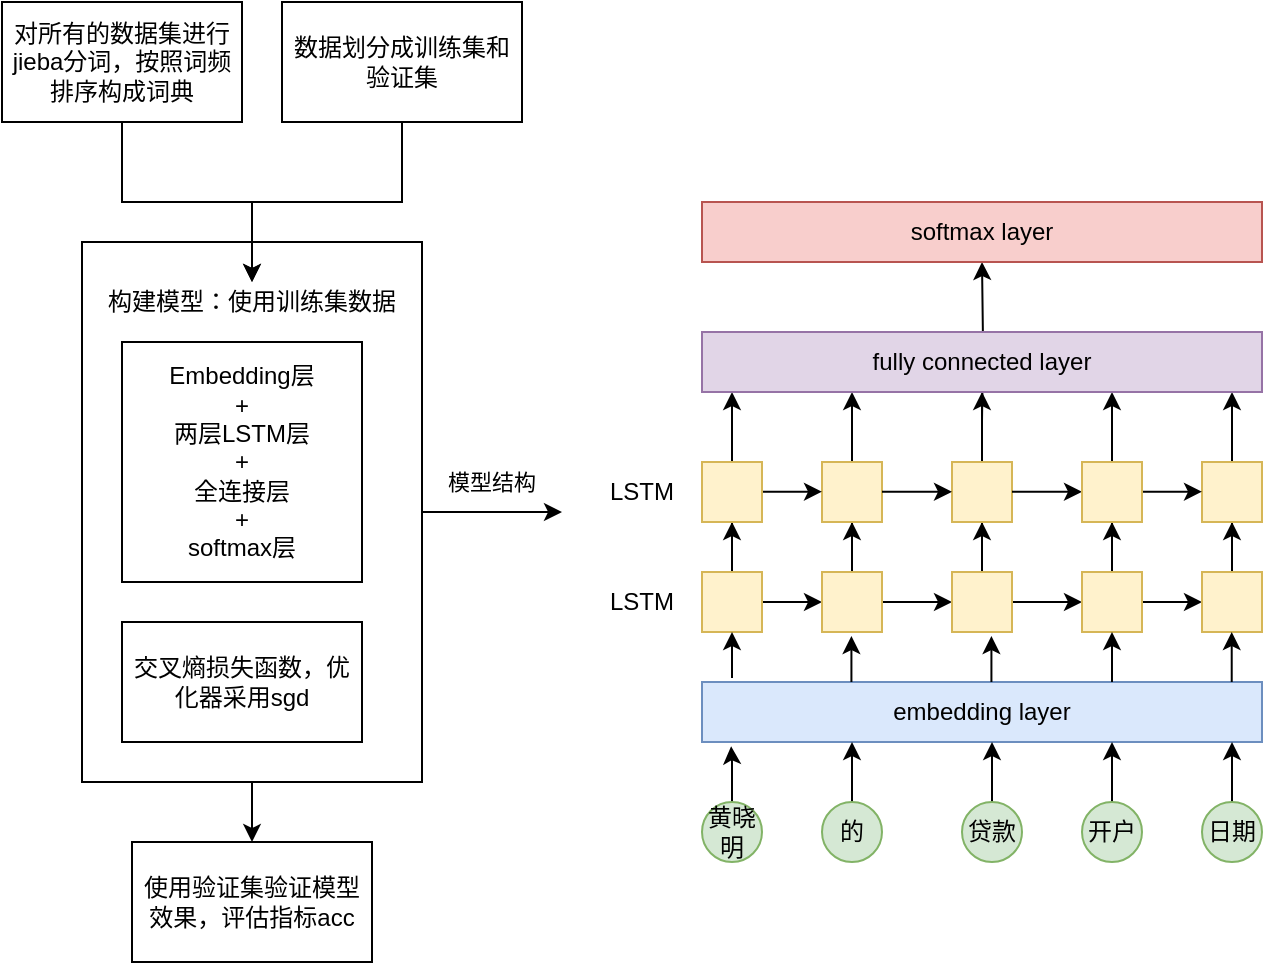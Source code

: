 <mxfile version="12.7.0" type="github"><diagram id="fCWCGkIeSJ0dib_u_8dR" name="Page-1"><mxGraphModel dx="975" dy="504" grid="0" gridSize="10" guides="1" tooltips="1" connect="1" arrows="1" fold="1" page="1" pageScale="1" pageWidth="827" pageHeight="1169" math="0" shadow="0"><root><mxCell id="0"/><mxCell id="1" parent="0"/><mxCell id="x2RsM5kuS5_B1WmVvCVE-11" value="" style="edgeStyle=orthogonalEdgeStyle;rounded=0;orthogonalLoop=1;jettySize=auto;html=1;" edge="1" parent="1" source="x2RsM5kuS5_B1WmVvCVE-6" target="x2RsM5kuS5_B1WmVvCVE-8"><mxGeometry relative="1" as="geometry"/></mxCell><mxCell id="x2RsM5kuS5_B1WmVvCVE-6" value="" style="rounded=0;whiteSpace=wrap;html=1;" vertex="1" parent="1"><mxGeometry x="90" y="310" width="170" height="270" as="geometry"/></mxCell><mxCell id="x2RsM5kuS5_B1WmVvCVE-9" value="" style="edgeStyle=orthogonalEdgeStyle;rounded=0;orthogonalLoop=1;jettySize=auto;html=1;" edge="1" parent="1" source="x2RsM5kuS5_B1WmVvCVE-1" target="x2RsM5kuS5_B1WmVvCVE-7"><mxGeometry relative="1" as="geometry"/></mxCell><mxCell id="x2RsM5kuS5_B1WmVvCVE-1" value="对所有的数据集进行jieba分词，按照词频排序构成词典" style="rounded=0;whiteSpace=wrap;html=1;" vertex="1" parent="1"><mxGeometry x="50" y="190" width="120" height="60" as="geometry"/></mxCell><mxCell id="x2RsM5kuS5_B1WmVvCVE-3" value="Embedding层&lt;br&gt;+&lt;br&gt;两层LSTM层&lt;br&gt;+&lt;br&gt;全连接层&lt;br&gt;+&lt;br&gt;softmax层" style="rounded=0;whiteSpace=wrap;html=1;" vertex="1" parent="1"><mxGeometry x="110" y="360" width="120" height="120" as="geometry"/></mxCell><mxCell id="x2RsM5kuS5_B1WmVvCVE-4" value="交叉熵损失函数，优化器采用sgd" style="rounded=0;whiteSpace=wrap;html=1;" vertex="1" parent="1"><mxGeometry x="110" y="500" width="120" height="60" as="geometry"/></mxCell><mxCell id="x2RsM5kuS5_B1WmVvCVE-10" value="" style="edgeStyle=orthogonalEdgeStyle;rounded=0;orthogonalLoop=1;jettySize=auto;html=1;" edge="1" parent="1" source="x2RsM5kuS5_B1WmVvCVE-5" target="x2RsM5kuS5_B1WmVvCVE-7"><mxGeometry relative="1" as="geometry"/></mxCell><mxCell id="x2RsM5kuS5_B1WmVvCVE-5" value="数据划分成训练集和验证集" style="rounded=0;whiteSpace=wrap;html=1;" vertex="1" parent="1"><mxGeometry x="190" y="190" width="120" height="60" as="geometry"/></mxCell><mxCell id="x2RsM5kuS5_B1WmVvCVE-7" value="构建模型：使用训练集数据" style="text;html=1;strokeColor=none;fillColor=none;align=center;verticalAlign=middle;whiteSpace=wrap;rounded=0;" vertex="1" parent="1"><mxGeometry x="100" y="330" width="150" height="20" as="geometry"/></mxCell><mxCell id="x2RsM5kuS5_B1WmVvCVE-8" value="使用验证集验证模型效果，评估指标acc" style="rounded=0;whiteSpace=wrap;html=1;" vertex="1" parent="1"><mxGeometry x="115" y="610" width="120" height="60" as="geometry"/></mxCell><mxCell id="x2RsM5kuS5_B1WmVvCVE-12" value="embedding layer" style="rounded=0;whiteSpace=wrap;html=1;fillColor=#dae8fc;strokeColor=#6c8ebf;" vertex="1" parent="1"><mxGeometry x="400" y="530" width="280" height="30" as="geometry"/></mxCell><mxCell id="x2RsM5kuS5_B1WmVvCVE-30" value="" style="edgeStyle=orthogonalEdgeStyle;rounded=0;orthogonalLoop=1;jettySize=auto;html=1;entryX=0.052;entryY=1.071;entryDx=0;entryDy=0;entryPerimeter=0;" edge="1" parent="1" source="x2RsM5kuS5_B1WmVvCVE-13" target="x2RsM5kuS5_B1WmVvCVE-12"><mxGeometry relative="1" as="geometry"><mxPoint x="415" y="510" as="targetPoint"/></mxGeometry></mxCell><mxCell id="x2RsM5kuS5_B1WmVvCVE-13" value="黄晓明" style="ellipse;whiteSpace=wrap;html=1;aspect=fixed;fillColor=#d5e8d4;strokeColor=#82b366;" vertex="1" parent="1"><mxGeometry x="400" y="590" width="30" height="30" as="geometry"/></mxCell><mxCell id="x2RsM5kuS5_B1WmVvCVE-21" value="" style="edgeStyle=orthogonalEdgeStyle;rounded=0;orthogonalLoop=1;jettySize=auto;html=1;" edge="1" parent="1" source="x2RsM5kuS5_B1WmVvCVE-14"><mxGeometry relative="1" as="geometry"><mxPoint x="475" y="560" as="targetPoint"/></mxGeometry></mxCell><mxCell id="x2RsM5kuS5_B1WmVvCVE-14" value="的" style="ellipse;whiteSpace=wrap;html=1;aspect=fixed;fillColor=#d5e8d4;strokeColor=#82b366;" vertex="1" parent="1"><mxGeometry x="460" y="590" width="30" height="30" as="geometry"/></mxCell><mxCell id="x2RsM5kuS5_B1WmVvCVE-24" value="" style="edgeStyle=orthogonalEdgeStyle;rounded=0;orthogonalLoop=1;jettySize=auto;html=1;" edge="1" parent="1" source="x2RsM5kuS5_B1WmVvCVE-15"><mxGeometry relative="1" as="geometry"><mxPoint x="545" y="560" as="targetPoint"/></mxGeometry></mxCell><mxCell id="x2RsM5kuS5_B1WmVvCVE-15" value="贷款" style="ellipse;whiteSpace=wrap;html=1;aspect=fixed;fillColor=#d5e8d4;strokeColor=#82b366;" vertex="1" parent="1"><mxGeometry x="530" y="590" width="30" height="30" as="geometry"/></mxCell><mxCell id="x2RsM5kuS5_B1WmVvCVE-26" value="" style="edgeStyle=orthogonalEdgeStyle;rounded=0;orthogonalLoop=1;jettySize=auto;html=1;" edge="1" parent="1" source="x2RsM5kuS5_B1WmVvCVE-16"><mxGeometry relative="1" as="geometry"><mxPoint x="605" y="560" as="targetPoint"/></mxGeometry></mxCell><mxCell id="x2RsM5kuS5_B1WmVvCVE-16" value="开户" style="ellipse;whiteSpace=wrap;html=1;aspect=fixed;fillColor=#d5e8d4;strokeColor=#82b366;" vertex="1" parent="1"><mxGeometry x="590" y="590" width="30" height="30" as="geometry"/></mxCell><mxCell id="x2RsM5kuS5_B1WmVvCVE-28" value="" style="edgeStyle=orthogonalEdgeStyle;rounded=0;orthogonalLoop=1;jettySize=auto;html=1;" edge="1" parent="1" source="x2RsM5kuS5_B1WmVvCVE-17"><mxGeometry relative="1" as="geometry"><mxPoint x="665" y="560" as="targetPoint"/></mxGeometry></mxCell><mxCell id="x2RsM5kuS5_B1WmVvCVE-17" value="日期" style="ellipse;whiteSpace=wrap;html=1;aspect=fixed;fillColor=#d5e8d4;strokeColor=#82b366;" vertex="1" parent="1"><mxGeometry x="650" y="590" width="30" height="30" as="geometry"/></mxCell><mxCell id="x2RsM5kuS5_B1WmVvCVE-49" value="" style="edgeStyle=orthogonalEdgeStyle;rounded=0;orthogonalLoop=1;jettySize=auto;html=1;" edge="1" parent="1" source="x2RsM5kuS5_B1WmVvCVE-31" target="x2RsM5kuS5_B1WmVvCVE-48"><mxGeometry relative="1" as="geometry"/></mxCell><mxCell id="x2RsM5kuS5_B1WmVvCVE-60" value="" style="edgeStyle=orthogonalEdgeStyle;rounded=0;orthogonalLoop=1;jettySize=auto;html=1;entryX=0;entryY=0.5;entryDx=0;entryDy=0;" edge="1" parent="1" source="x2RsM5kuS5_B1WmVvCVE-31" target="x2RsM5kuS5_B1WmVvCVE-32"><mxGeometry relative="1" as="geometry"><mxPoint x="510" y="490" as="targetPoint"/></mxGeometry></mxCell><mxCell id="x2RsM5kuS5_B1WmVvCVE-31" value="&lt;p&gt;&lt;br&gt;&lt;/p&gt;" style="whiteSpace=wrap;html=1;aspect=fixed;fillColor=#fff2cc;strokeColor=#d6b656;" vertex="1" parent="1"><mxGeometry x="400" y="475" width="30" height="30" as="geometry"/></mxCell><mxCell id="x2RsM5kuS5_B1WmVvCVE-78" value="" style="edgeStyle=orthogonalEdgeStyle;rounded=0;orthogonalLoop=1;jettySize=auto;html=1;" edge="1" parent="1"><mxGeometry relative="1" as="geometry"><mxPoint x="415" y="465" as="sourcePoint"/><mxPoint x="415" y="385" as="targetPoint"/></mxGeometry></mxCell><mxCell id="x2RsM5kuS5_B1WmVvCVE-48" value="" style="whiteSpace=wrap;html=1;aspect=fixed;" vertex="1" parent="1"><mxGeometry x="400" y="420" width="30" height="30" as="geometry"/></mxCell><mxCell id="x2RsM5kuS5_B1WmVvCVE-51" value="" style="edgeStyle=orthogonalEdgeStyle;rounded=0;orthogonalLoop=1;jettySize=auto;html=1;" edge="1" parent="1" source="x2RsM5kuS5_B1WmVvCVE-32" target="x2RsM5kuS5_B1WmVvCVE-50"><mxGeometry relative="1" as="geometry"/></mxCell><mxCell id="x2RsM5kuS5_B1WmVvCVE-62" value="" style="edgeStyle=orthogonalEdgeStyle;rounded=0;orthogonalLoop=1;jettySize=auto;html=1;entryX=0;entryY=0.5;entryDx=0;entryDy=0;" edge="1" parent="1" source="x2RsM5kuS5_B1WmVvCVE-32" target="x2RsM5kuS5_B1WmVvCVE-33"><mxGeometry relative="1" as="geometry"><mxPoint x="570" y="490" as="targetPoint"/></mxGeometry></mxCell><mxCell id="x2RsM5kuS5_B1WmVvCVE-32" value="" style="whiteSpace=wrap;html=1;aspect=fixed;fillColor=#fff2cc;strokeColor=#d6b656;" vertex="1" parent="1"><mxGeometry x="460" y="475" width="30" height="30" as="geometry"/></mxCell><mxCell id="x2RsM5kuS5_B1WmVvCVE-80" value="" style="edgeStyle=orthogonalEdgeStyle;rounded=0;orthogonalLoop=1;jettySize=auto;html=1;" edge="1" parent="1"><mxGeometry relative="1" as="geometry"><mxPoint x="475" y="465" as="sourcePoint"/><mxPoint x="475" y="385" as="targetPoint"/></mxGeometry></mxCell><mxCell id="x2RsM5kuS5_B1WmVvCVE-50" value="" style="whiteSpace=wrap;html=1;aspect=fixed;fillColor=#fff2cc;strokeColor=#d6b656;" vertex="1" parent="1"><mxGeometry x="460" y="420" width="30" height="30" as="geometry"/></mxCell><mxCell id="x2RsM5kuS5_B1WmVvCVE-53" value="" style="edgeStyle=orthogonalEdgeStyle;rounded=0;orthogonalLoop=1;jettySize=auto;html=1;" edge="1" parent="1" source="x2RsM5kuS5_B1WmVvCVE-33" target="x2RsM5kuS5_B1WmVvCVE-52"><mxGeometry relative="1" as="geometry"/></mxCell><mxCell id="x2RsM5kuS5_B1WmVvCVE-66" value="" style="edgeStyle=orthogonalEdgeStyle;rounded=0;orthogonalLoop=1;jettySize=auto;html=1;entryX=0;entryY=0.5;entryDx=0;entryDy=0;" edge="1" parent="1" source="x2RsM5kuS5_B1WmVvCVE-33" target="x2RsM5kuS5_B1WmVvCVE-34"><mxGeometry relative="1" as="geometry"/></mxCell><mxCell id="x2RsM5kuS5_B1WmVvCVE-33" value="" style="whiteSpace=wrap;html=1;aspect=fixed;fillColor=#fff2cc;strokeColor=#d6b656;" vertex="1" parent="1"><mxGeometry x="525" y="475" width="30" height="30" as="geometry"/></mxCell><mxCell id="x2RsM5kuS5_B1WmVvCVE-82" value="" style="edgeStyle=orthogonalEdgeStyle;rounded=0;orthogonalLoop=1;jettySize=auto;html=1;" edge="1" parent="1"><mxGeometry relative="1" as="geometry"><mxPoint x="540" y="465" as="sourcePoint"/><mxPoint x="540" y="385" as="targetPoint"/></mxGeometry></mxCell><mxCell id="x2RsM5kuS5_B1WmVvCVE-52" value="" style="whiteSpace=wrap;html=1;aspect=fixed;fillColor=#fff2cc;strokeColor=#d6b656;" vertex="1" parent="1"><mxGeometry x="525" y="420" width="30" height="30" as="geometry"/></mxCell><mxCell id="x2RsM5kuS5_B1WmVvCVE-55" value="" style="edgeStyle=orthogonalEdgeStyle;rounded=0;orthogonalLoop=1;jettySize=auto;html=1;" edge="1" parent="1" source="x2RsM5kuS5_B1WmVvCVE-34" target="x2RsM5kuS5_B1WmVvCVE-54"><mxGeometry relative="1" as="geometry"/></mxCell><mxCell id="x2RsM5kuS5_B1WmVvCVE-71" value="" style="edgeStyle=orthogonalEdgeStyle;rounded=0;orthogonalLoop=1;jettySize=auto;html=1;entryX=0;entryY=0.5;entryDx=0;entryDy=0;" edge="1" parent="1" source="x2RsM5kuS5_B1WmVvCVE-34" target="x2RsM5kuS5_B1WmVvCVE-35"><mxGeometry relative="1" as="geometry"><mxPoint x="700.0" y="490" as="targetPoint"/></mxGeometry></mxCell><mxCell id="x2RsM5kuS5_B1WmVvCVE-34" value="" style="whiteSpace=wrap;html=1;aspect=fixed;fillColor=#fff2cc;strokeColor=#d6b656;" vertex="1" parent="1"><mxGeometry x="590" y="475" width="30" height="30" as="geometry"/></mxCell><mxCell id="x2RsM5kuS5_B1WmVvCVE-84" value="" style="edgeStyle=orthogonalEdgeStyle;rounded=0;orthogonalLoop=1;jettySize=auto;html=1;" edge="1" parent="1"><mxGeometry relative="1" as="geometry"><mxPoint x="605" y="465" as="sourcePoint"/><mxPoint x="605" y="385" as="targetPoint"/></mxGeometry></mxCell><mxCell id="x2RsM5kuS5_B1WmVvCVE-54" value="" style="whiteSpace=wrap;html=1;aspect=fixed;" vertex="1" parent="1"><mxGeometry x="590" y="420" width="30" height="30" as="geometry"/></mxCell><mxCell id="x2RsM5kuS5_B1WmVvCVE-57" value="" style="edgeStyle=orthogonalEdgeStyle;rounded=0;orthogonalLoop=1;jettySize=auto;html=1;" edge="1" parent="1" source="x2RsM5kuS5_B1WmVvCVE-35" target="x2RsM5kuS5_B1WmVvCVE-56"><mxGeometry relative="1" as="geometry"/></mxCell><mxCell id="x2RsM5kuS5_B1WmVvCVE-35" value="" style="whiteSpace=wrap;html=1;aspect=fixed;fillColor=#fff2cc;strokeColor=#d6b656;" vertex="1" parent="1"><mxGeometry x="650" y="475" width="30" height="30" as="geometry"/></mxCell><mxCell id="x2RsM5kuS5_B1WmVvCVE-86" value="" style="edgeStyle=orthogonalEdgeStyle;rounded=0;orthogonalLoop=1;jettySize=auto;html=1;" edge="1" parent="1"><mxGeometry relative="1" as="geometry"><mxPoint x="665" y="465" as="sourcePoint"/><mxPoint x="665" y="385" as="targetPoint"/></mxGeometry></mxCell><mxCell id="x2RsM5kuS5_B1WmVvCVE-56" value="" style="whiteSpace=wrap;html=1;aspect=fixed;fillColor=#fff2cc;strokeColor=#d6b656;" vertex="1" parent="1"><mxGeometry x="650" y="420" width="30" height="30" as="geometry"/></mxCell><mxCell id="x2RsM5kuS5_B1WmVvCVE-43" value="" style="endArrow=classic;html=1;entryX=0.5;entryY=1;entryDx=0;entryDy=0;" edge="1" parent="1" target="x2RsM5kuS5_B1WmVvCVE-31"><mxGeometry width="50" height="50" relative="1" as="geometry"><mxPoint x="415" y="528" as="sourcePoint"/><mxPoint x="450" y="480" as="targetPoint"/></mxGeometry></mxCell><mxCell id="x2RsM5kuS5_B1WmVvCVE-44" value="" style="endArrow=classic;html=1;entryX=0.5;entryY=1;entryDx=0;entryDy=0;" edge="1" parent="1"><mxGeometry width="50" height="50" relative="1" as="geometry"><mxPoint x="474.71" y="530" as="sourcePoint"/><mxPoint x="474.71" y="507" as="targetPoint"/></mxGeometry></mxCell><mxCell id="x2RsM5kuS5_B1WmVvCVE-45" value="" style="endArrow=classic;html=1;entryX=0.5;entryY=1;entryDx=0;entryDy=0;" edge="1" parent="1"><mxGeometry width="50" height="50" relative="1" as="geometry"><mxPoint x="544.71" y="530" as="sourcePoint"/><mxPoint x="544.71" y="507" as="targetPoint"/></mxGeometry></mxCell><mxCell id="x2RsM5kuS5_B1WmVvCVE-46" value="" style="endArrow=classic;html=1;entryX=0.5;entryY=1;entryDx=0;entryDy=0;" edge="1" parent="1" target="x2RsM5kuS5_B1WmVvCVE-34"><mxGeometry width="50" height="50" relative="1" as="geometry"><mxPoint x="605" y="530" as="sourcePoint"/><mxPoint x="608" y="505" as="targetPoint"/></mxGeometry></mxCell><mxCell id="x2RsM5kuS5_B1WmVvCVE-47" value="" style="endArrow=classic;html=1;entryX=0.5;entryY=1;entryDx=0;entryDy=0;" edge="1" parent="1"><mxGeometry width="50" height="50" relative="1" as="geometry"><mxPoint x="664.86" y="530" as="sourcePoint"/><mxPoint x="664.86" y="505" as="targetPoint"/></mxGeometry></mxCell><mxCell id="x2RsM5kuS5_B1WmVvCVE-72" value="" style="edgeStyle=orthogonalEdgeStyle;rounded=0;orthogonalLoop=1;jettySize=auto;html=1;entryX=0;entryY=0.5;entryDx=0;entryDy=0;" edge="1" parent="1"><mxGeometry relative="1" as="geometry"><mxPoint x="430" y="434.86" as="sourcePoint"/><mxPoint x="460" y="434.86" as="targetPoint"/></mxGeometry></mxCell><mxCell id="x2RsM5kuS5_B1WmVvCVE-74" value="" style="edgeStyle=orthogonalEdgeStyle;rounded=0;orthogonalLoop=1;jettySize=auto;html=1;entryX=0;entryY=0.5;entryDx=0;entryDy=0;" edge="1" parent="1" target="x2RsM5kuS5_B1WmVvCVE-52"><mxGeometry relative="1" as="geometry"><mxPoint x="490" y="434.86" as="sourcePoint"/><mxPoint x="520" y="434.86" as="targetPoint"/></mxGeometry></mxCell><mxCell id="x2RsM5kuS5_B1WmVvCVE-75" value="" style="edgeStyle=orthogonalEdgeStyle;rounded=0;orthogonalLoop=1;jettySize=auto;html=1;entryX=0;entryY=0.5;entryDx=0;entryDy=0;" edge="1" parent="1" target="x2RsM5kuS5_B1WmVvCVE-54"><mxGeometry relative="1" as="geometry"><mxPoint x="555" y="434.86" as="sourcePoint"/><mxPoint x="585" y="434.86" as="targetPoint"/></mxGeometry></mxCell><mxCell id="x2RsM5kuS5_B1WmVvCVE-76" value="" style="edgeStyle=orthogonalEdgeStyle;rounded=0;orthogonalLoop=1;jettySize=auto;html=1;entryX=0;entryY=0.5;entryDx=0;entryDy=0;" edge="1" parent="1"><mxGeometry relative="1" as="geometry"><mxPoint x="620" y="434.86" as="sourcePoint"/><mxPoint x="650" y="434.86" as="targetPoint"/></mxGeometry></mxCell><mxCell id="x2RsM5kuS5_B1WmVvCVE-89" value="" style="edgeStyle=orthogonalEdgeStyle;rounded=0;orthogonalLoop=1;jettySize=auto;html=1;" edge="1" parent="1" target="x2RsM5kuS5_B1WmVvCVE-88"><mxGeometry relative="1" as="geometry"><mxPoint x="540" y="400" as="sourcePoint"/></mxGeometry></mxCell><mxCell id="x2RsM5kuS5_B1WmVvCVE-87" value="fully connected layer" style="rounded=0;whiteSpace=wrap;html=1;fillColor=#e1d5e7;strokeColor=#9673a6;" vertex="1" parent="1"><mxGeometry x="400" y="355" width="280" height="30" as="geometry"/></mxCell><mxCell id="x2RsM5kuS5_B1WmVvCVE-88" value="softmax layer" style="rounded=0;whiteSpace=wrap;html=1;fillColor=#f8cecc;strokeColor=#b85450;" vertex="1" parent="1"><mxGeometry x="400" y="290" width="280" height="30" as="geometry"/></mxCell><mxCell id="x2RsM5kuS5_B1WmVvCVE-90" value="LSTM" style="text;html=1;strokeColor=none;fillColor=none;align=center;verticalAlign=middle;whiteSpace=wrap;rounded=0;" vertex="1" parent="1"><mxGeometry x="350" y="425" width="40" height="20" as="geometry"/></mxCell><mxCell id="x2RsM5kuS5_B1WmVvCVE-91" value="LSTM" style="text;html=1;strokeColor=none;fillColor=none;align=center;verticalAlign=middle;whiteSpace=wrap;rounded=0;" vertex="1" parent="1"><mxGeometry x="350" y="480" width="40" height="20" as="geometry"/></mxCell><mxCell id="x2RsM5kuS5_B1WmVvCVE-92" value="" style="whiteSpace=wrap;html=1;aspect=fixed;fillColor=#fff2cc;strokeColor=#d6b656;" vertex="1" parent="1"><mxGeometry x="590" y="420" width="30" height="30" as="geometry"/></mxCell><mxCell id="x2RsM5kuS5_B1WmVvCVE-93" value="" style="whiteSpace=wrap;html=1;aspect=fixed;fillColor=#fff2cc;strokeColor=#d6b656;" vertex="1" parent="1"><mxGeometry x="400" y="420" width="30" height="30" as="geometry"/></mxCell><mxCell id="x2RsM5kuS5_B1WmVvCVE-94" value="" style="endArrow=classic;html=1;exitX=1;exitY=0.5;exitDx=0;exitDy=0;" edge="1" parent="1" source="x2RsM5kuS5_B1WmVvCVE-6"><mxGeometry width="50" height="50" relative="1" as="geometry"><mxPoint x="260" y="480" as="sourcePoint"/><mxPoint x="330" y="445" as="targetPoint"/></mxGeometry></mxCell><mxCell id="x2RsM5kuS5_B1WmVvCVE-95" value="&lt;font style=&quot;font-size: 11px&quot;&gt;模型结构&lt;/font&gt;" style="text;html=1;strokeColor=none;fillColor=none;align=center;verticalAlign=middle;whiteSpace=wrap;rounded=0;" vertex="1" parent="1"><mxGeometry x="270" y="420" width="50" height="20" as="geometry"/></mxCell></root></mxGraphModel></diagram></mxfile>
